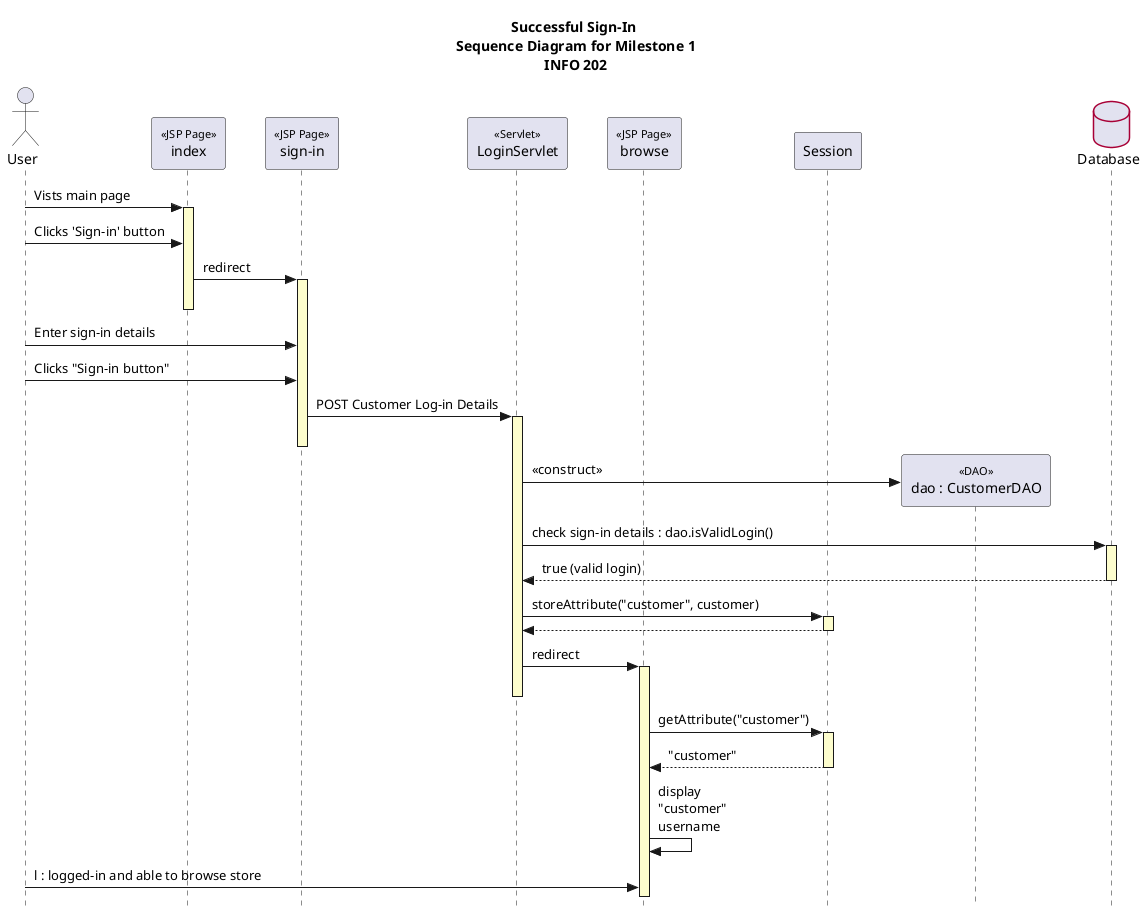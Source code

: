 @startuml CreateAccount

title : Successful Sign-In \nSequence Diagram for Milestone 1\nINFO 202

' === Style Tweaks ===

' make the diagram a little more readable
skinparam {
	Style strictuml
	RoundCorner 5
	BoxPadding 35
	ParticipantPadding 15
    Padding 2

	Sequence {
		' make activations yellow too
		LifeLineBackgroundColor #FDFDCD

		' make stereotypes more presentable
		Stereotype {
			Font {
				Size 11
				Style plain
			}
		}
	}

	Database {
		' make database border consistent with the rest of the diagram
		BorderColor #A80036
	}
}

' === Actors / Participants

actor "User" as user
participant "index" as index << JSP Page >>
participant "sign-in" as login << JSP Page >>
participant "LoginServlet" as logServ << Servlet >>
participant "browse" as br << JSP Page>>
participant "Session" as session
participant "dao : CustomerDAO" as dao << DAO >>
database "Database" as db


' === Interactions ===

' user visits main page and clicks sign in
user -> index++ : Vists main page
user -> index : Clicks 'Sign-in' button
index -> login++ : redirect
index --

'user enters and submits sign-in details
user -> login : Enter sign-in details
user -> login : Clicks "Sign-in button"
login -> logServ++ : POST Customer Log-in Details
login--

'dao created to check for valid login
create dao
logServ -> dao : <<construct>>
logServ -> db++ : check sign-in details : dao.isValidLogin()
return true (valid login)

'stores customer in session when successful and redirects to the store
logServ -> session++ : storeAttribute("customer", customer)
return
logServ -> br++ : redirect
logServ--

br -> session++ : getAttribute("customer")
return "customer"

br -> br : display\n"customer"\nusername
user -> br : l : logged-in and able to browse store

@enduml
